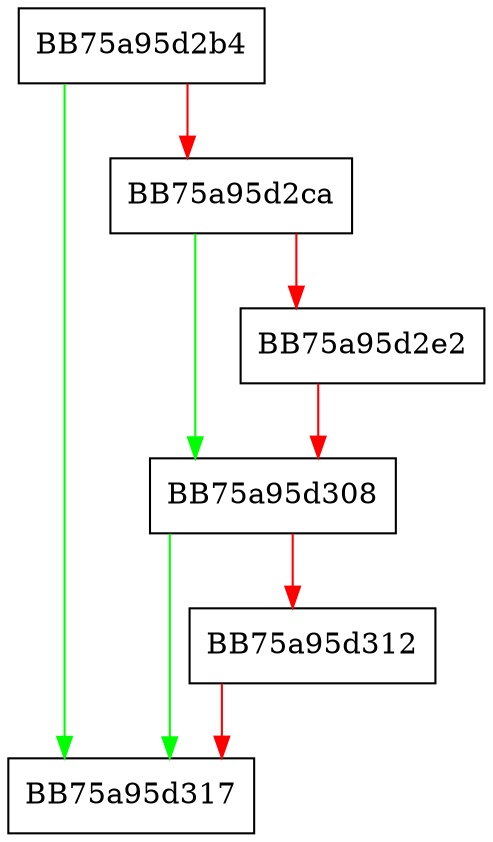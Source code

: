 digraph update_process_control_flow_info {
  node [shape="box"];
  graph [splines=ortho];
  BB75a95d2b4 -> BB75a95d317 [color="green"];
  BB75a95d2b4 -> BB75a95d2ca [color="red"];
  BB75a95d2ca -> BB75a95d308 [color="green"];
  BB75a95d2ca -> BB75a95d2e2 [color="red"];
  BB75a95d2e2 -> BB75a95d308 [color="red"];
  BB75a95d308 -> BB75a95d317 [color="green"];
  BB75a95d308 -> BB75a95d312 [color="red"];
  BB75a95d312 -> BB75a95d317 [color="red"];
}